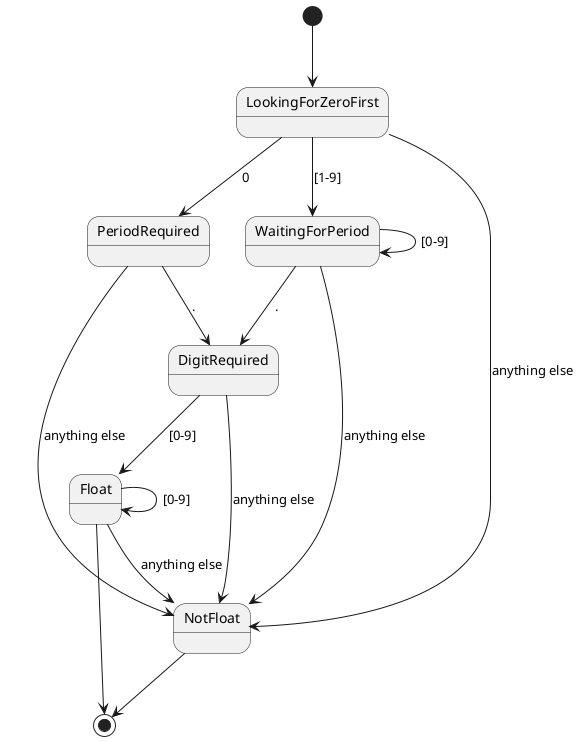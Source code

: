 @startuml

[*] --> LookingForZeroFirst
LookingForZeroFirst --> PeriodRequired: 0
LookingForZeroFirst --> WaitingForPeriod: [1-9]
LookingForZeroFirst --> NotFloat: anything else

PeriodRequired --> DigitRequired: .
PeriodRequired --> NotFloat: anything else

WaitingForPeriod --> DigitRequired: .
WaitingForPeriod --> WaitingForPeriod: [0-9]
WaitingForPeriod --> NotFloat: anything else

DigitRequired --> Float: [0-9]
DigitRequired --> NotFloat: anything else

Float --> Float: [0-9]
Float --> [*]
Float --> NotFloat: anything else

NotFloat --> [*]

@enduml